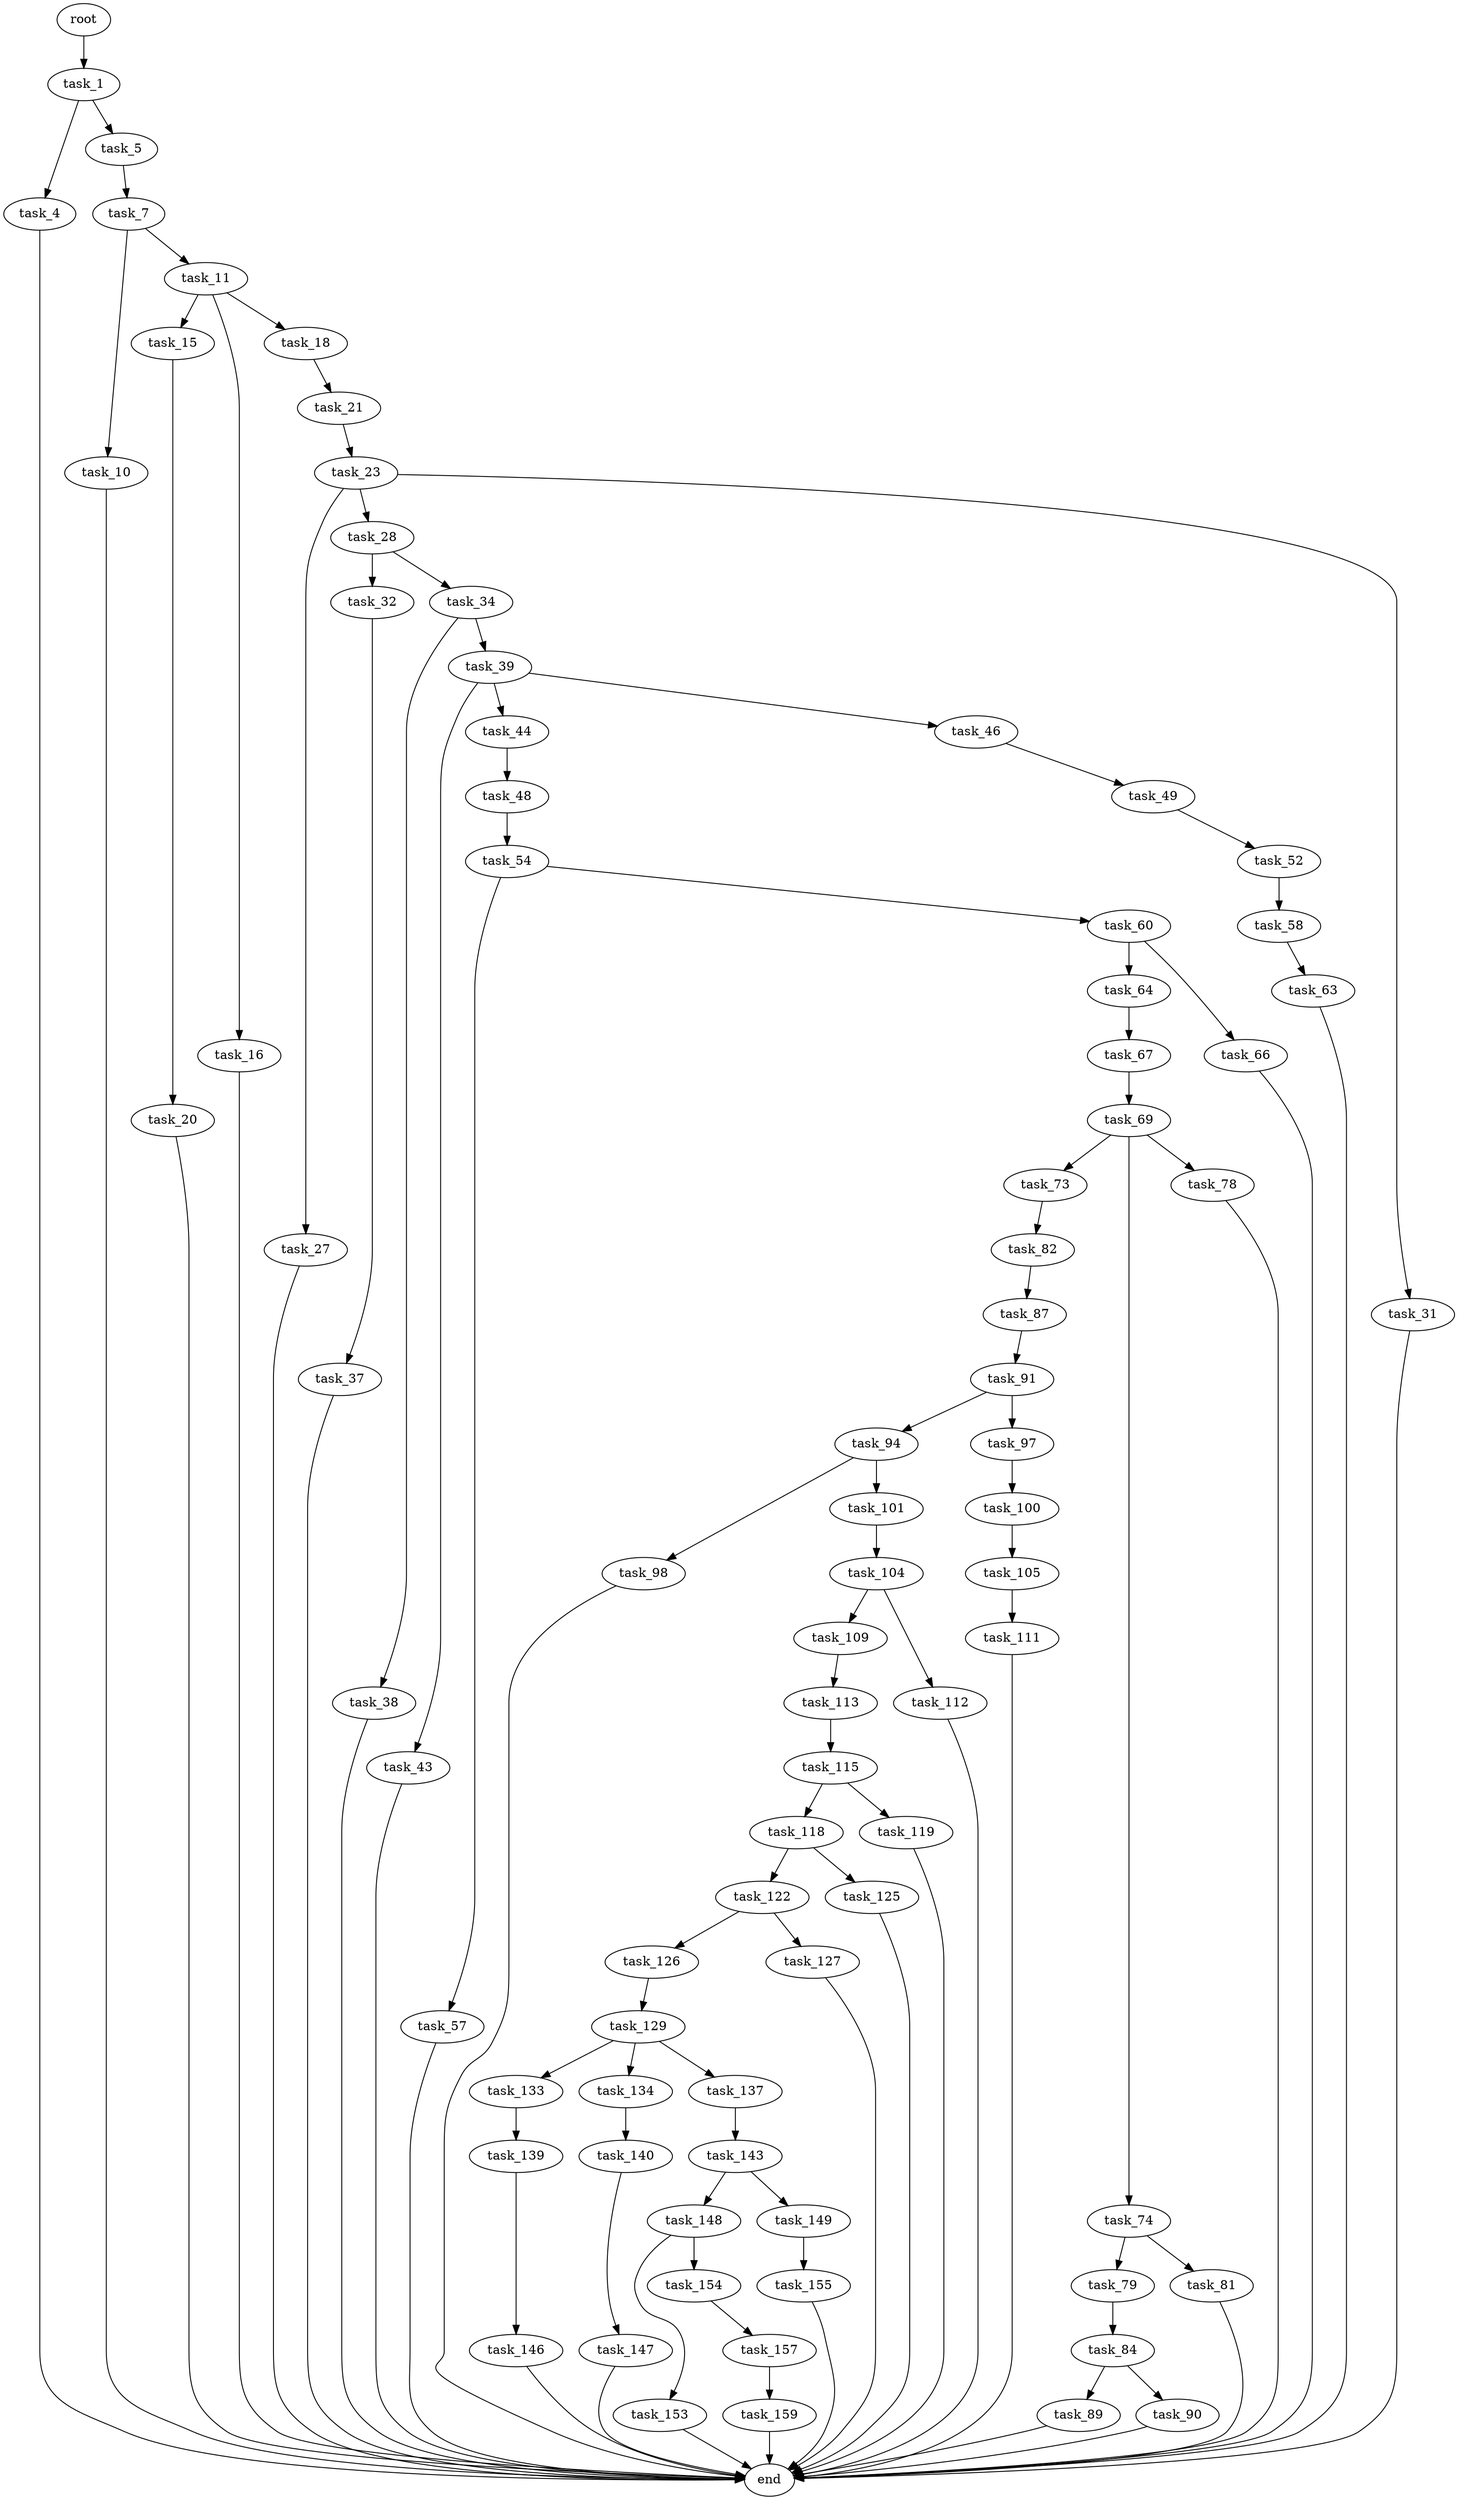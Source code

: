 digraph G {
  root [size="0.000000"];
  task_1 [size="1073741824000.000000"];
  task_4 [size="8589934592.000000"];
  task_5 [size="238190846603.000000"];
  end [size="0.000000"];
  task_7 [size="14074101780.000000"];
  task_10 [size="1073741824000.000000"];
  task_11 [size="303845700959.000000"];
  task_15 [size="22570857796.000000"];
  task_16 [size="368293445632.000000"];
  task_18 [size="28991029248.000000"];
  task_20 [size="377717033252.000000"];
  task_21 [size="503619069932.000000"];
  task_23 [size="316929632202.000000"];
  task_27 [size="108997100795.000000"];
  task_28 [size="850455101600.000000"];
  task_31 [size="616661164380.000000"];
  task_32 [size="1784065723.000000"];
  task_34 [size="8192362060.000000"];
  task_37 [size="4655881622.000000"];
  task_38 [size="782757789696.000000"];
  task_39 [size="7236066228.000000"];
  task_43 [size="782757789696.000000"];
  task_44 [size="257724441354.000000"];
  task_46 [size="68719476736.000000"];
  task_48 [size="4777610300.000000"];
  task_49 [size="9831223602.000000"];
  task_54 [size="15920693245.000000"];
  task_52 [size="4285679449.000000"];
  task_58 [size="549755813888.000000"];
  task_57 [size="8715492932.000000"];
  task_60 [size="151087363960.000000"];
  task_63 [size="106841551689.000000"];
  task_64 [size="8589934592.000000"];
  task_66 [size="8391030156.000000"];
  task_67 [size="1073741824000.000000"];
  task_69 [size="10719826392.000000"];
  task_73 [size="8589934592.000000"];
  task_74 [size="1210387596918.000000"];
  task_78 [size="18433306084.000000"];
  task_82 [size="549755813888.000000"];
  task_79 [size="782757789696.000000"];
  task_81 [size="44109553605.000000"];
  task_84 [size="192161835424.000000"];
  task_87 [size="839071455110.000000"];
  task_89 [size="231928233984.000000"];
  task_90 [size="62860373628.000000"];
  task_91 [size="1073741824000.000000"];
  task_94 [size="134217728000.000000"];
  task_97 [size="220243221168.000000"];
  task_98 [size="134217728000.000000"];
  task_101 [size="51759009297.000000"];
  task_100 [size="549755813888.000000"];
  task_105 [size="782757789696.000000"];
  task_104 [size="43733319752.000000"];
  task_109 [size="1702195887.000000"];
  task_112 [size="782757789696.000000"];
  task_111 [size="77184436022.000000"];
  task_113 [size="1133357354939.000000"];
  task_115 [size="8589934592.000000"];
  task_118 [size="262851909548.000000"];
  task_119 [size="270817127756.000000"];
  task_122 [size="1017322436196.000000"];
  task_125 [size="468239491285.000000"];
  task_126 [size="7363654512.000000"];
  task_127 [size="28991029248.000000"];
  task_129 [size="281563004707.000000"];
  task_133 [size="188937858335.000000"];
  task_134 [size="49120227697.000000"];
  task_137 [size="68719476736.000000"];
  task_139 [size="1627788594.000000"];
  task_140 [size="183104411040.000000"];
  task_143 [size="7446298679.000000"];
  task_146 [size="549755813888.000000"];
  task_147 [size="36577273681.000000"];
  task_148 [size="782757789696.000000"];
  task_149 [size="1681917525.000000"];
  task_153 [size="1289802976.000000"];
  task_154 [size="8589934592.000000"];
  task_155 [size="68719476736.000000"];
  task_157 [size="28991029248.000000"];
  task_159 [size="24686465869.000000"];

  root -> task_1 [size="1.000000"];
  task_1 -> task_4 [size="838860800.000000"];
  task_1 -> task_5 [size="838860800.000000"];
  task_4 -> end [size="1.000000"];
  task_5 -> task_7 [size="411041792.000000"];
  task_7 -> task_10 [size="536870912.000000"];
  task_7 -> task_11 [size="536870912.000000"];
  task_10 -> end [size="1.000000"];
  task_11 -> task_15 [size="209715200.000000"];
  task_11 -> task_16 [size="209715200.000000"];
  task_11 -> task_18 [size="209715200.000000"];
  task_15 -> task_20 [size="33554432.000000"];
  task_16 -> end [size="1.000000"];
  task_18 -> task_21 [size="75497472.000000"];
  task_20 -> end [size="1.000000"];
  task_21 -> task_23 [size="411041792.000000"];
  task_23 -> task_27 [size="411041792.000000"];
  task_23 -> task_28 [size="411041792.000000"];
  task_23 -> task_31 [size="411041792.000000"];
  task_27 -> end [size="1.000000"];
  task_28 -> task_32 [size="536870912.000000"];
  task_28 -> task_34 [size="536870912.000000"];
  task_31 -> end [size="1.000000"];
  task_32 -> task_37 [size="33554432.000000"];
  task_34 -> task_38 [size="134217728.000000"];
  task_34 -> task_39 [size="134217728.000000"];
  task_37 -> end [size="1.000000"];
  task_38 -> end [size="1.000000"];
  task_39 -> task_43 [size="33554432.000000"];
  task_39 -> task_44 [size="33554432.000000"];
  task_39 -> task_46 [size="33554432.000000"];
  task_43 -> end [size="1.000000"];
  task_44 -> task_48 [size="301989888.000000"];
  task_46 -> task_49 [size="134217728.000000"];
  task_48 -> task_54 [size="134217728.000000"];
  task_49 -> task_52 [size="536870912.000000"];
  task_54 -> task_57 [size="411041792.000000"];
  task_54 -> task_60 [size="411041792.000000"];
  task_52 -> task_58 [size="209715200.000000"];
  task_58 -> task_63 [size="536870912.000000"];
  task_57 -> end [size="1.000000"];
  task_60 -> task_64 [size="301989888.000000"];
  task_60 -> task_66 [size="301989888.000000"];
  task_63 -> end [size="1.000000"];
  task_64 -> task_67 [size="33554432.000000"];
  task_66 -> end [size="1.000000"];
  task_67 -> task_69 [size="838860800.000000"];
  task_69 -> task_73 [size="33554432.000000"];
  task_69 -> task_74 [size="33554432.000000"];
  task_69 -> task_78 [size="33554432.000000"];
  task_73 -> task_82 [size="33554432.000000"];
  task_74 -> task_79 [size="838860800.000000"];
  task_74 -> task_81 [size="838860800.000000"];
  task_78 -> end [size="1.000000"];
  task_82 -> task_87 [size="536870912.000000"];
  task_79 -> task_84 [size="679477248.000000"];
  task_81 -> end [size="1.000000"];
  task_84 -> task_89 [size="536870912.000000"];
  task_84 -> task_90 [size="536870912.000000"];
  task_87 -> task_91 [size="838860800.000000"];
  task_89 -> end [size="1.000000"];
  task_90 -> end [size="1.000000"];
  task_91 -> task_94 [size="838860800.000000"];
  task_91 -> task_97 [size="838860800.000000"];
  task_94 -> task_98 [size="209715200.000000"];
  task_94 -> task_101 [size="209715200.000000"];
  task_97 -> task_100 [size="679477248.000000"];
  task_98 -> end [size="1.000000"];
  task_101 -> task_104 [size="838860800.000000"];
  task_100 -> task_105 [size="536870912.000000"];
  task_105 -> task_111 [size="679477248.000000"];
  task_104 -> task_109 [size="209715200.000000"];
  task_104 -> task_112 [size="209715200.000000"];
  task_109 -> task_113 [size="33554432.000000"];
  task_112 -> end [size="1.000000"];
  task_111 -> end [size="1.000000"];
  task_113 -> task_115 [size="679477248.000000"];
  task_115 -> task_118 [size="33554432.000000"];
  task_115 -> task_119 [size="33554432.000000"];
  task_118 -> task_122 [size="301989888.000000"];
  task_118 -> task_125 [size="301989888.000000"];
  task_119 -> end [size="1.000000"];
  task_122 -> task_126 [size="679477248.000000"];
  task_122 -> task_127 [size="679477248.000000"];
  task_125 -> end [size="1.000000"];
  task_126 -> task_129 [size="134217728.000000"];
  task_127 -> end [size="1.000000"];
  task_129 -> task_133 [size="209715200.000000"];
  task_129 -> task_134 [size="209715200.000000"];
  task_129 -> task_137 [size="209715200.000000"];
  task_133 -> task_139 [size="209715200.000000"];
  task_134 -> task_140 [size="838860800.000000"];
  task_137 -> task_143 [size="134217728.000000"];
  task_139 -> task_146 [size="33554432.000000"];
  task_140 -> task_147 [size="209715200.000000"];
  task_143 -> task_148 [size="134217728.000000"];
  task_143 -> task_149 [size="134217728.000000"];
  task_146 -> end [size="1.000000"];
  task_147 -> end [size="1.000000"];
  task_148 -> task_153 [size="679477248.000000"];
  task_148 -> task_154 [size="679477248.000000"];
  task_149 -> task_155 [size="33554432.000000"];
  task_153 -> end [size="1.000000"];
  task_154 -> task_157 [size="33554432.000000"];
  task_155 -> end [size="1.000000"];
  task_157 -> task_159 [size="75497472.000000"];
  task_159 -> end [size="1.000000"];
}
